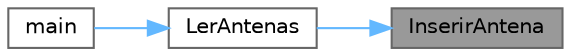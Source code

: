 digraph "InserirAntena"
{
 // LATEX_PDF_SIZE
  bgcolor="transparent";
  edge [fontname=Helvetica,fontsize=10,labelfontname=Helvetica,labelfontsize=10];
  node [fontname=Helvetica,fontsize=10,shape=box,height=0.2,width=0.4];
  rankdir="RL";
  Node1 [id="Node000001",label="InserirAntena",height=0.2,width=0.4,color="gray40", fillcolor="grey60", style="filled", fontcolor="black",tooltip="Insere uma antena na lista de forma ordenada por coordenadas A antena é inserida em uma posição onde ..."];
  Node1 -> Node2 [id="edge1_Node000001_Node000002",dir="back",color="steelblue1",style="solid",tooltip=" "];
  Node2 [id="Node000002",label="LerAntenas",height=0.2,width=0.4,color="grey40", fillcolor="white", style="filled",URL="$funcoes_8c.html#af4b3c158648f3bce23a7fdff9b4dfefc",tooltip="Declaração da função para ler do ficheiro, criar, procurar, inserir e remover antenas."];
  Node2 -> Node3 [id="edge2_Node000002_Node000003",dir="back",color="steelblue1",style="solid",tooltip=" "];
  Node3 [id="Node000003",label="main",height=0.2,width=0.4,color="grey40", fillcolor="white", style="filled",URL="$main_8c.html#ae66f6b31b5ad750f1fe042a706a4e3d4",tooltip=" "];
}
